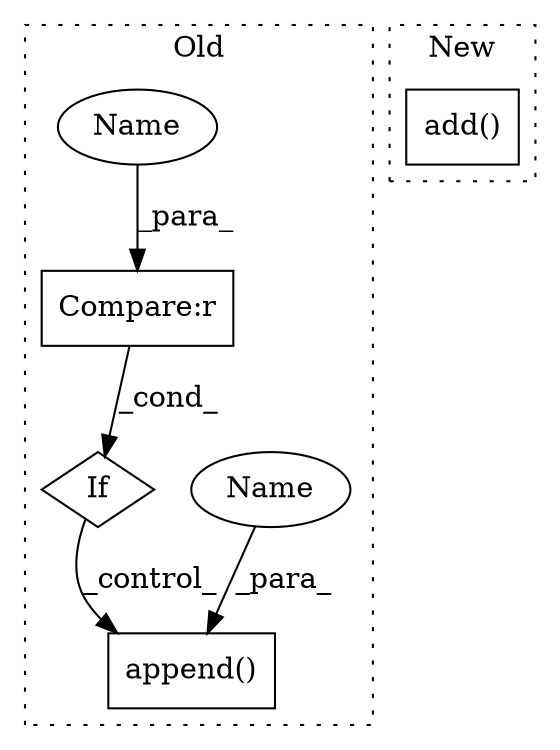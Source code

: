 digraph G {
subgraph cluster0 {
1 [label="append()" a="75" s="4581,4603" l="18,1" shape="box"];
3 [label="If" a="96" s="4520" l="3" shape="diamond"];
4 [label="Compare:r" a="40" s="4523" l="18" shape="box"];
5 [label="Name" a="87" s="4599" l="4" shape="ellipse"];
6 [label="Name" a="87" s="4523" l="4" shape="ellipse"];
label = "Old";
style="dotted";
}
subgraph cluster1 {
2 [label="add()" a="75" s="4520,4541" l="15,1" shape="box"];
label = "New";
style="dotted";
}
3 -> 1 [label="_control_"];
4 -> 3 [label="_cond_"];
5 -> 1 [label="_para_"];
6 -> 4 [label="_para_"];
}